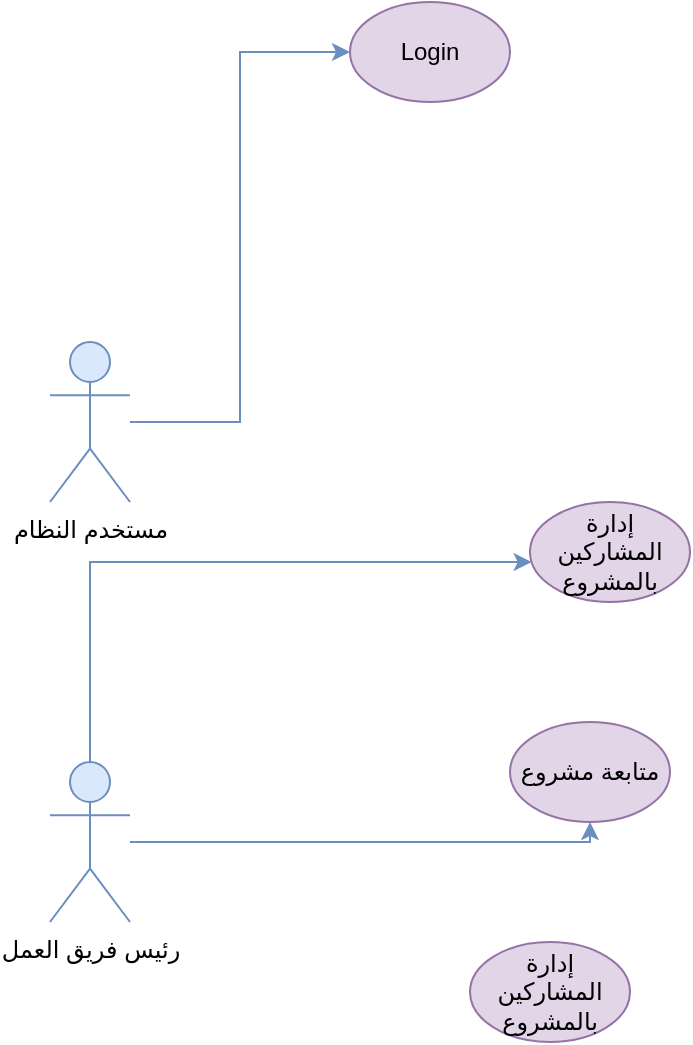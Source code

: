 <mxfile version="24.7.5">
  <diagram name="Page-1" id="jN0TX7RecguX12PFmwCr">
    <mxGraphModel dx="503" dy="304" grid="1" gridSize="10" guides="1" tooltips="1" connect="1" arrows="1" fold="1" page="1" pageScale="1" pageWidth="850" pageHeight="1100" math="0" shadow="0">
      <root>
        <mxCell id="0" />
        <mxCell id="1" parent="0" />
        <mxCell id="I_EGdVqQMCTby0gbcVqI-4" style="edgeStyle=orthogonalEdgeStyle;rounded=0;orthogonalLoop=1;jettySize=auto;html=1;entryX=0;entryY=0.5;entryDx=0;entryDy=0;fillColor=#dae8fc;strokeColor=#6c8ebf;" edge="1" parent="1" source="I_EGdVqQMCTby0gbcVqI-1" target="I_EGdVqQMCTby0gbcVqI-2">
          <mxGeometry relative="1" as="geometry" />
        </mxCell>
        <mxCell id="I_EGdVqQMCTby0gbcVqI-1" value="مستخدم النظام" style="shape=umlActor;verticalLabelPosition=bottom;verticalAlign=top;html=1;outlineConnect=0;fillColor=#dae8fc;strokeColor=#6c8ebf;" vertex="1" parent="1">
          <mxGeometry x="400" y="230" width="40" height="80" as="geometry" />
        </mxCell>
        <mxCell id="I_EGdVqQMCTby0gbcVqI-2" value="Login" style="ellipse;whiteSpace=wrap;html=1;fillColor=#e1d5e7;strokeColor=#9673a6;" vertex="1" parent="1">
          <mxGeometry x="550" y="60" width="80" height="50" as="geometry" />
        </mxCell>
        <mxCell id="I_EGdVqQMCTby0gbcVqI-10" style="edgeStyle=orthogonalEdgeStyle;rounded=0;orthogonalLoop=1;jettySize=auto;html=1;fillColor=#dae8fc;strokeColor=#6c8ebf;" edge="1" parent="1" source="I_EGdVqQMCTby0gbcVqI-6" target="I_EGdVqQMCTby0gbcVqI-12">
          <mxGeometry relative="1" as="geometry">
            <mxPoint x="560" y="360" as="targetPoint" />
            <Array as="points">
              <mxPoint x="560" y="480" />
              <mxPoint x="560" y="480" />
            </Array>
          </mxGeometry>
        </mxCell>
        <mxCell id="I_EGdVqQMCTby0gbcVqI-14" style="edgeStyle=orthogonalEdgeStyle;rounded=0;orthogonalLoop=1;jettySize=auto;html=1;fillColor=#dae8fc;strokeColor=#6c8ebf;" edge="1" parent="1" source="I_EGdVqQMCTby0gbcVqI-6" target="I_EGdVqQMCTby0gbcVqI-13">
          <mxGeometry relative="1" as="geometry">
            <Array as="points">
              <mxPoint x="420" y="340" />
            </Array>
          </mxGeometry>
        </mxCell>
        <mxCell id="I_EGdVqQMCTby0gbcVqI-6" value="رئيس فريق العمل" style="shape=umlActor;verticalLabelPosition=bottom;verticalAlign=top;html=1;outlineConnect=0;fillColor=#dae8fc;strokeColor=#6c8ebf;" vertex="1" parent="1">
          <mxGeometry x="400" y="440" width="40" height="80" as="geometry" />
        </mxCell>
        <mxCell id="I_EGdVqQMCTby0gbcVqI-12" value="متابعة مشروع" style="ellipse;whiteSpace=wrap;html=1;fillColor=#e1d5e7;strokeColor=#9673a6;" vertex="1" parent="1">
          <mxGeometry x="630" y="420" width="80" height="50" as="geometry" />
        </mxCell>
        <mxCell id="I_EGdVqQMCTby0gbcVqI-13" value="إدارة المشاركين بالمشروع" style="ellipse;whiteSpace=wrap;html=1;fillColor=#e1d5e7;strokeColor=#9673a6;" vertex="1" parent="1">
          <mxGeometry x="640" y="310" width="80" height="50" as="geometry" />
        </mxCell>
        <mxCell id="I_EGdVqQMCTby0gbcVqI-15" value="إدارة المشاركين بالمشروع" style="ellipse;whiteSpace=wrap;html=1;fillColor=#e1d5e7;strokeColor=#9673a6;" vertex="1" parent="1">
          <mxGeometry x="610" y="530" width="80" height="50" as="geometry" />
        </mxCell>
      </root>
    </mxGraphModel>
  </diagram>
</mxfile>
